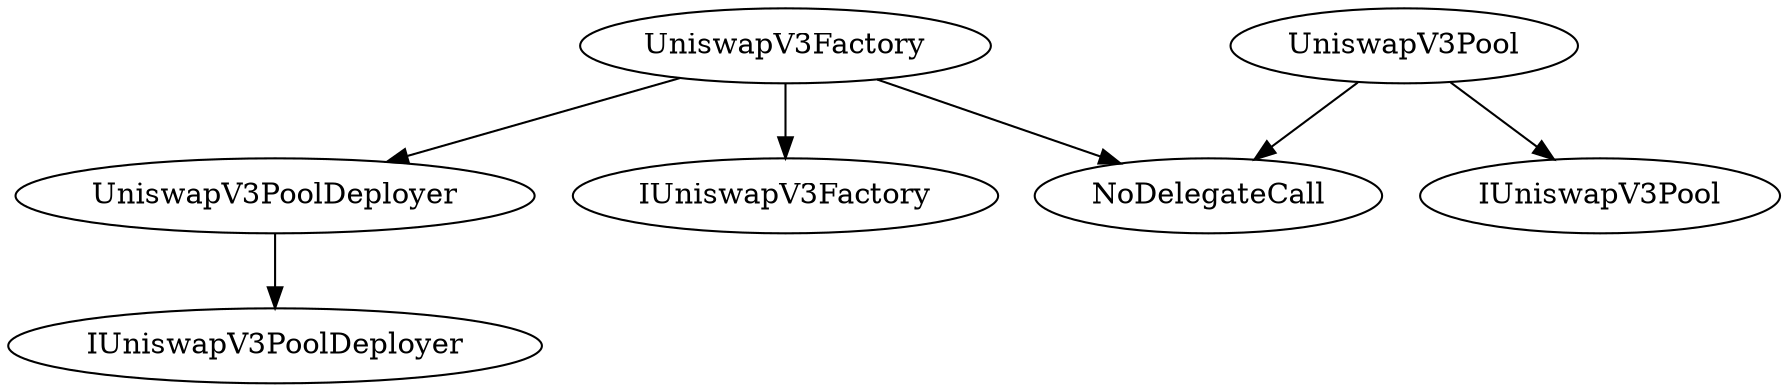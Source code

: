 digraph G {
  graph [ ratio = "auto", page = "40" ];
  "UniswapV3PoolDeployer";
  "IUniswapV3PoolDeployer";
  "UniswapV3Factory";
  "IUniswapV3Factory";
  "NoDelegateCall";
  "UniswapV3Pool";
  "IUniswapV3Pool";
  "UniswapV3PoolDeployer" -> "IUniswapV3PoolDeployer";
  "UniswapV3Factory" -> "IUniswapV3Factory";
  "UniswapV3Factory" -> "UniswapV3PoolDeployer";
  "UniswapV3Factory" -> "NoDelegateCall";
  "UniswapV3Pool" -> "IUniswapV3Pool";
  "UniswapV3Pool" -> "NoDelegateCall";
}
